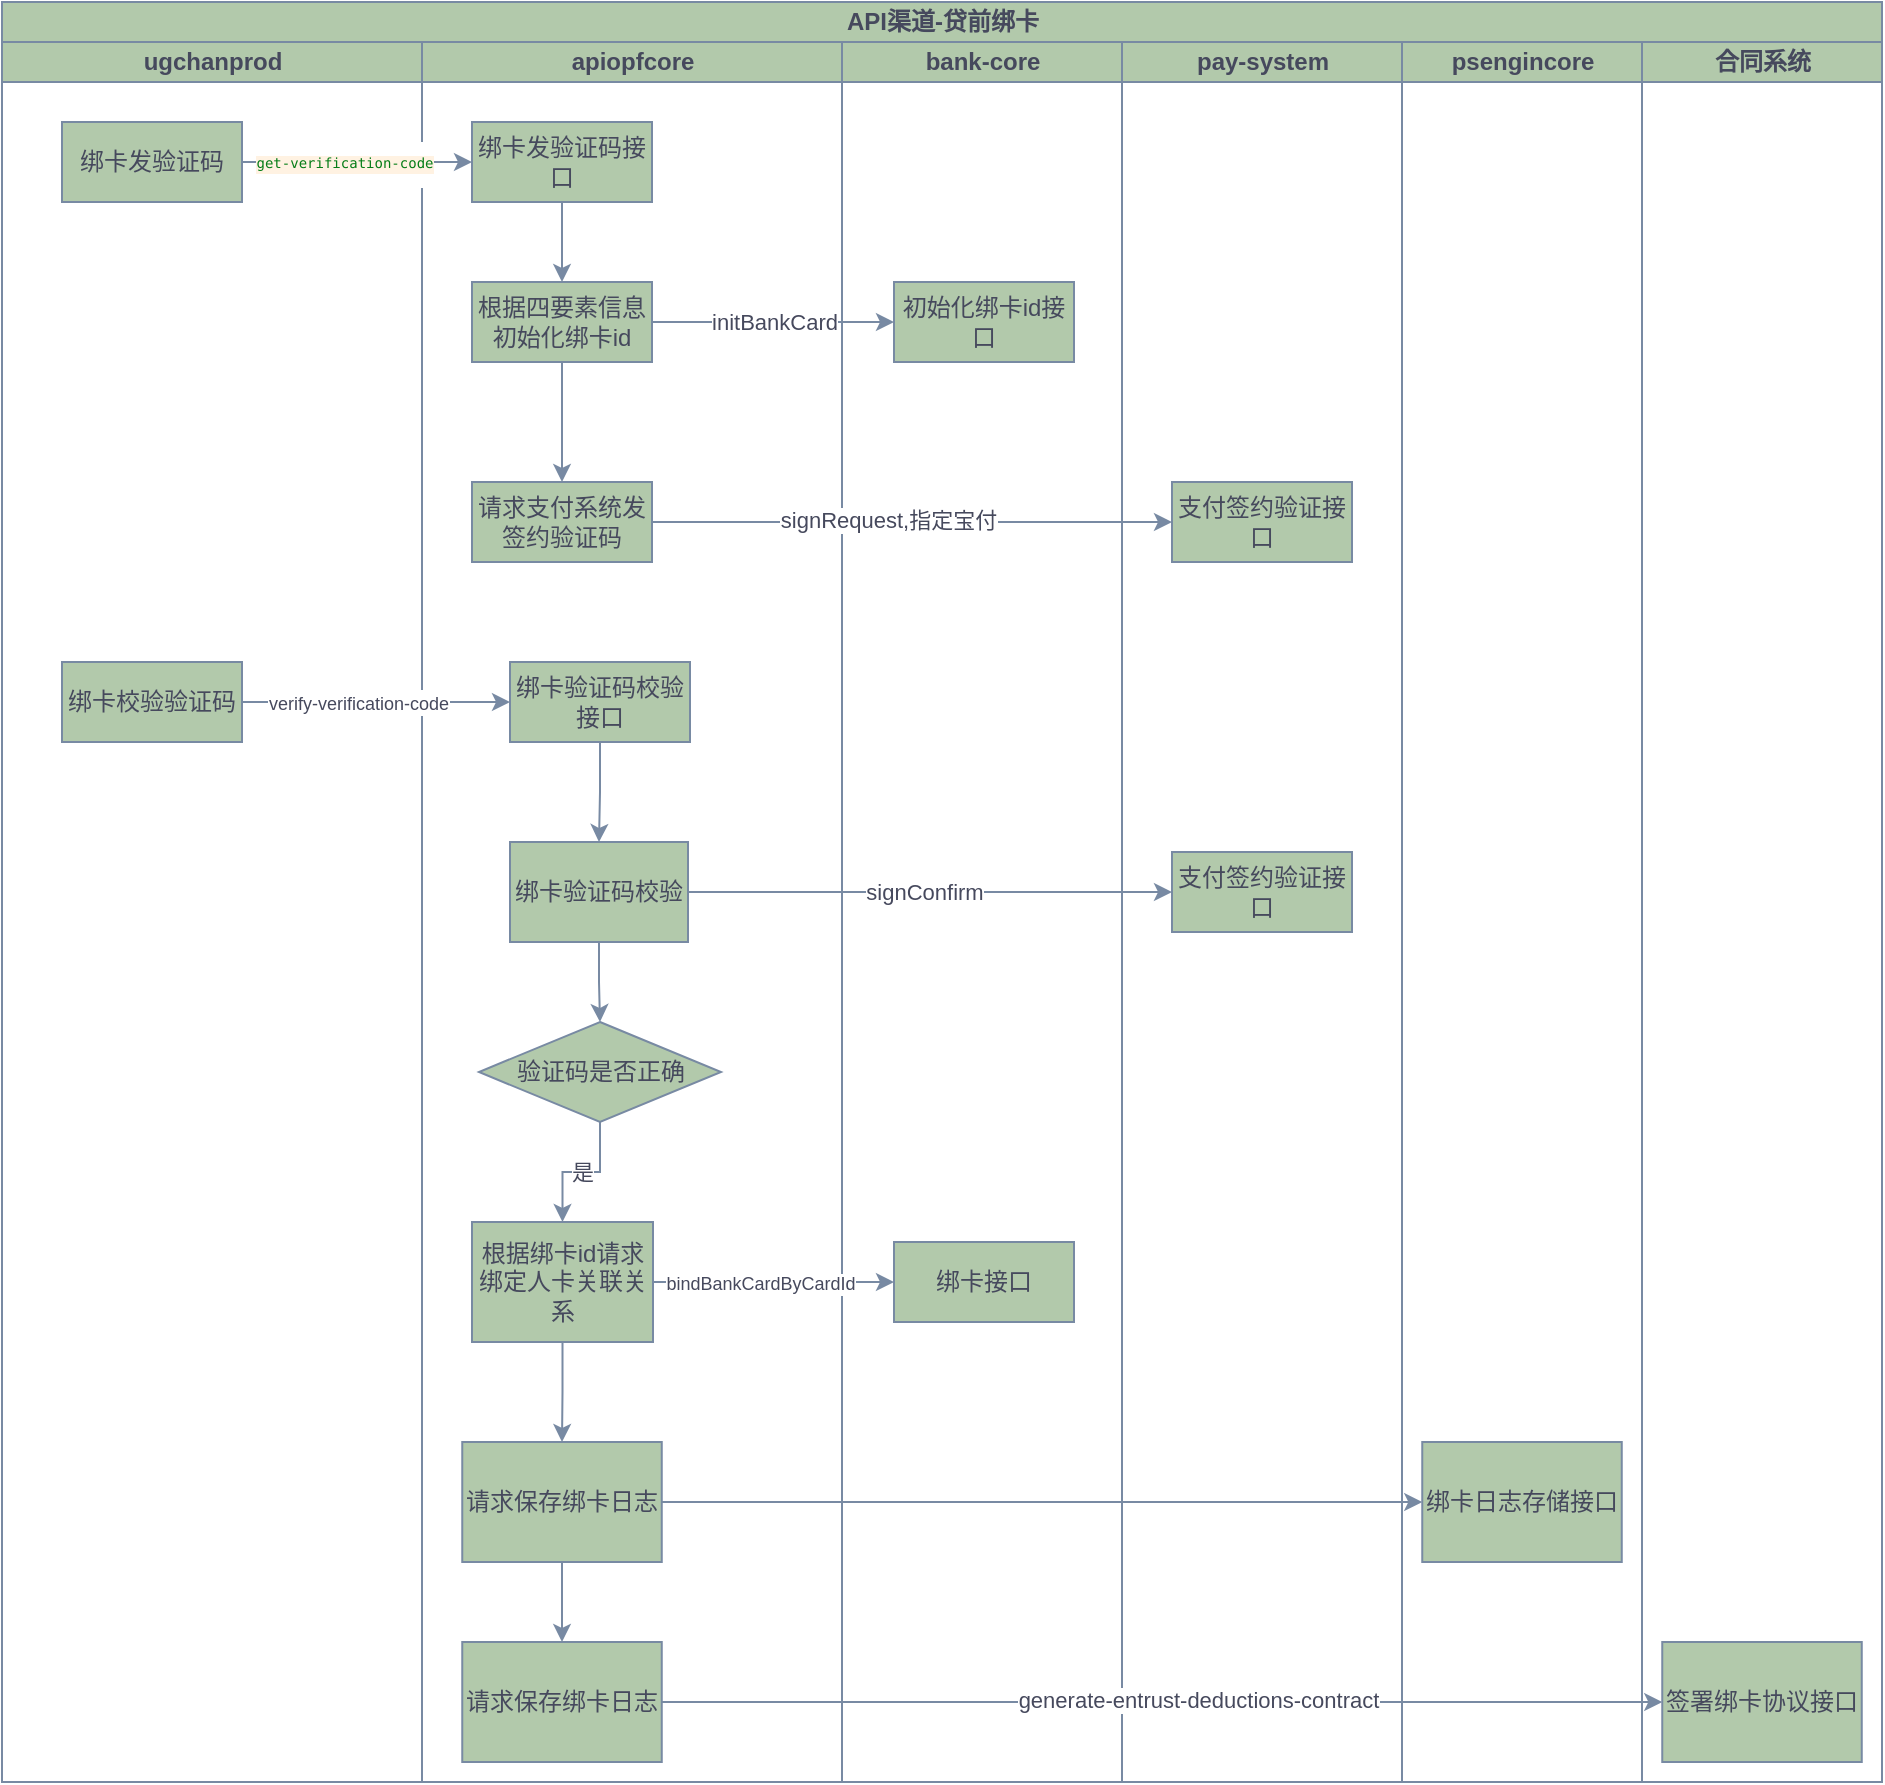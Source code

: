 <mxfile version="27.1.6">
  <diagram id="prtHgNgQTEPvFCAcTncT" name="Page-1">
    <mxGraphModel dx="978" dy="610" grid="1" gridSize="10" guides="1" tooltips="1" connect="1" arrows="1" fold="1" page="1" pageScale="1" pageWidth="827" pageHeight="1169" math="0" shadow="0">
      <root>
        <mxCell id="0" />
        <mxCell id="1" parent="0" />
        <mxCell id="zYVTBsQXzAoOFQJtITAH-1" value="API渠道-贷前绑卡" style="swimlane;childLayout=stackLayout;resizeParent=1;resizeParentMax=0;startSize=20;html=1;labelBackgroundColor=none;fillColor=#B2C9AB;strokeColor=#788AA3;fontColor=#46495D;" vertex="1" parent="1">
          <mxGeometry x="160" y="300" width="940" height="890" as="geometry" />
        </mxCell>
        <mxCell id="zYVTBsQXzAoOFQJtITAH-18" value="ugchanprod" style="swimlane;startSize=20;html=1;labelBackgroundColor=none;fillColor=#B2C9AB;strokeColor=#788AA3;fontColor=#46495D;" vertex="1" parent="zYVTBsQXzAoOFQJtITAH-1">
          <mxGeometry y="20" width="210" height="870" as="geometry" />
        </mxCell>
        <mxCell id="zYVTBsQXzAoOFQJtITAH-19" value="绑卡发验证码" style="rounded=0;whiteSpace=wrap;html=1;strokeColor=#788AA3;fontColor=#46495D;fillColor=#B2C9AB;" vertex="1" parent="zYVTBsQXzAoOFQJtITAH-18">
          <mxGeometry x="30" y="40" width="90" height="40" as="geometry" />
        </mxCell>
        <mxCell id="zYVTBsQXzAoOFQJtITAH-22" value="绑卡校验验证码" style="rounded=0;whiteSpace=wrap;html=1;strokeColor=#788AA3;fontColor=#46495D;fillColor=#B2C9AB;" vertex="1" parent="zYVTBsQXzAoOFQJtITAH-18">
          <mxGeometry x="30" y="310" width="90" height="40" as="geometry" />
        </mxCell>
        <mxCell id="zYVTBsQXzAoOFQJtITAH-2" value="apiopfcore" style="swimlane;startSize=20;html=1;labelBackgroundColor=none;fillColor=#B2C9AB;strokeColor=#788AA3;fontColor=#46495D;" vertex="1" parent="zYVTBsQXzAoOFQJtITAH-1">
          <mxGeometry x="210" y="20" width="210" height="870" as="geometry" />
        </mxCell>
        <mxCell id="zYVTBsQXzAoOFQJtITAH-8" value="" style="edgeStyle=orthogonalEdgeStyle;rounded=0;orthogonalLoop=1;jettySize=auto;html=1;strokeColor=#788AA3;fontColor=#46495D;fillColor=#B2C9AB;" edge="1" parent="zYVTBsQXzAoOFQJtITAH-2" source="zYVTBsQXzAoOFQJtITAH-6" target="zYVTBsQXzAoOFQJtITAH-7">
          <mxGeometry relative="1" as="geometry" />
        </mxCell>
        <mxCell id="zYVTBsQXzAoOFQJtITAH-6" value="绑卡发验证码接口" style="rounded=0;whiteSpace=wrap;html=1;strokeColor=#788AA3;fontColor=#46495D;fillColor=#B2C9AB;" vertex="1" parent="zYVTBsQXzAoOFQJtITAH-2">
          <mxGeometry x="25" y="40" width="90" height="40" as="geometry" />
        </mxCell>
        <mxCell id="zYVTBsQXzAoOFQJtITAH-14" value="" style="edgeStyle=orthogonalEdgeStyle;rounded=0;orthogonalLoop=1;jettySize=auto;html=1;strokeColor=#788AA3;fontColor=#46495D;fillColor=#B2C9AB;" edge="1" parent="zYVTBsQXzAoOFQJtITAH-2" source="zYVTBsQXzAoOFQJtITAH-7" target="zYVTBsQXzAoOFQJtITAH-13">
          <mxGeometry relative="1" as="geometry" />
        </mxCell>
        <mxCell id="zYVTBsQXzAoOFQJtITAH-7" value="&lt;div&gt;根据四要素信息&lt;/div&gt;初始化绑卡id" style="rounded=0;whiteSpace=wrap;html=1;strokeColor=#788AA3;fontColor=#46495D;fillColor=#B2C9AB;" vertex="1" parent="zYVTBsQXzAoOFQJtITAH-2">
          <mxGeometry x="25" y="120" width="90" height="40" as="geometry" />
        </mxCell>
        <mxCell id="zYVTBsQXzAoOFQJtITAH-13" value="&lt;div&gt;请求支付系统发签约验证码&lt;/div&gt;" style="rounded=0;whiteSpace=wrap;html=1;strokeColor=#788AA3;fontColor=#46495D;fillColor=#B2C9AB;" vertex="1" parent="zYVTBsQXzAoOFQJtITAH-2">
          <mxGeometry x="25" y="220" width="90" height="40" as="geometry" />
        </mxCell>
        <mxCell id="zYVTBsQXzAoOFQJtITAH-27" value="" style="edgeStyle=orthogonalEdgeStyle;rounded=0;orthogonalLoop=1;jettySize=auto;html=1;strokeColor=#788AA3;fontColor=#46495D;fillColor=#B2C9AB;" edge="1" parent="zYVTBsQXzAoOFQJtITAH-2" source="zYVTBsQXzAoOFQJtITAH-24" target="zYVTBsQXzAoOFQJtITAH-26">
          <mxGeometry relative="1" as="geometry" />
        </mxCell>
        <mxCell id="zYVTBsQXzAoOFQJtITAH-24" value="绑卡验证码校验接口" style="rounded=0;whiteSpace=wrap;html=1;strokeColor=#788AA3;fontColor=#46495D;fillColor=#B2C9AB;" vertex="1" parent="zYVTBsQXzAoOFQJtITAH-2">
          <mxGeometry x="44" y="310" width="90" height="40" as="geometry" />
        </mxCell>
        <mxCell id="zYVTBsQXzAoOFQJtITAH-32" value="" style="edgeStyle=orthogonalEdgeStyle;rounded=0;orthogonalLoop=1;jettySize=auto;html=1;strokeColor=#788AA3;fontColor=#46495D;fillColor=#B2C9AB;" edge="1" parent="zYVTBsQXzAoOFQJtITAH-2" source="zYVTBsQXzAoOFQJtITAH-26" target="zYVTBsQXzAoOFQJtITAH-31">
          <mxGeometry relative="1" as="geometry" />
        </mxCell>
        <mxCell id="zYVTBsQXzAoOFQJtITAH-26" value="绑卡验证码校验" style="whiteSpace=wrap;html=1;fillColor=#B2C9AB;strokeColor=#788AA3;fontColor=#46495D;rounded=0;" vertex="1" parent="zYVTBsQXzAoOFQJtITAH-2">
          <mxGeometry x="44" y="400" width="89" height="50" as="geometry" />
        </mxCell>
        <mxCell id="zYVTBsQXzAoOFQJtITAH-34" value="是" style="edgeStyle=orthogonalEdgeStyle;rounded=0;orthogonalLoop=1;jettySize=auto;html=1;strokeColor=#788AA3;fontColor=#46495D;fillColor=#B2C9AB;" edge="1" parent="zYVTBsQXzAoOFQJtITAH-2" source="zYVTBsQXzAoOFQJtITAH-31" target="zYVTBsQXzAoOFQJtITAH-33">
          <mxGeometry relative="1" as="geometry" />
        </mxCell>
        <mxCell id="zYVTBsQXzAoOFQJtITAH-31" value="验证码是否正确" style="rhombus;whiteSpace=wrap;html=1;fillColor=#B2C9AB;strokeColor=#788AA3;fontColor=#46495D;rounded=0;" vertex="1" parent="zYVTBsQXzAoOFQJtITAH-2">
          <mxGeometry x="28.5" y="490" width="121" height="50" as="geometry" />
        </mxCell>
        <mxCell id="zYVTBsQXzAoOFQJtITAH-41" value="" style="edgeStyle=orthogonalEdgeStyle;rounded=0;orthogonalLoop=1;jettySize=auto;html=1;strokeColor=#788AA3;fontColor=#46495D;fillColor=#B2C9AB;" edge="1" parent="zYVTBsQXzAoOFQJtITAH-2" source="zYVTBsQXzAoOFQJtITAH-33" target="zYVTBsQXzAoOFQJtITAH-40">
          <mxGeometry relative="1" as="geometry" />
        </mxCell>
        <mxCell id="zYVTBsQXzAoOFQJtITAH-33" value="根据绑卡id请求绑定人卡关联关系" style="whiteSpace=wrap;html=1;fillColor=#B2C9AB;strokeColor=#788AA3;fontColor=#46495D;rounded=0;" vertex="1" parent="zYVTBsQXzAoOFQJtITAH-2">
          <mxGeometry x="25" y="590" width="90.5" height="60" as="geometry" />
        </mxCell>
        <mxCell id="zYVTBsQXzAoOFQJtITAH-47" style="edgeStyle=orthogonalEdgeStyle;rounded=0;orthogonalLoop=1;jettySize=auto;html=1;entryX=0.5;entryY=0;entryDx=0;entryDy=0;strokeColor=#788AA3;fontColor=#46495D;fillColor=#B2C9AB;" edge="1" parent="zYVTBsQXzAoOFQJtITAH-2" source="zYVTBsQXzAoOFQJtITAH-40" target="zYVTBsQXzAoOFQJtITAH-46">
          <mxGeometry relative="1" as="geometry" />
        </mxCell>
        <mxCell id="zYVTBsQXzAoOFQJtITAH-40" value="请求保存绑卡日志" style="whiteSpace=wrap;html=1;fillColor=#B2C9AB;strokeColor=#788AA3;fontColor=#46495D;rounded=0;" vertex="1" parent="zYVTBsQXzAoOFQJtITAH-2">
          <mxGeometry x="20.13" y="700" width="99.75" height="60" as="geometry" />
        </mxCell>
        <mxCell id="zYVTBsQXzAoOFQJtITAH-46" value="请求保存绑卡日志" style="whiteSpace=wrap;html=1;fillColor=#B2C9AB;strokeColor=#788AA3;fontColor=#46495D;rounded=0;" vertex="1" parent="zYVTBsQXzAoOFQJtITAH-2">
          <mxGeometry x="20.13" y="800" width="99.75" height="60" as="geometry" />
        </mxCell>
        <mxCell id="zYVTBsQXzAoOFQJtITAH-3" value="bank-core" style="swimlane;startSize=20;html=1;labelBackgroundColor=none;fillColor=#B2C9AB;strokeColor=#788AA3;fontColor=#46495D;" vertex="1" parent="zYVTBsQXzAoOFQJtITAH-1">
          <mxGeometry x="420" y="20" width="140" height="870" as="geometry" />
        </mxCell>
        <mxCell id="zYVTBsQXzAoOFQJtITAH-10" value="初始化绑卡id接口" style="rounded=0;whiteSpace=wrap;html=1;strokeColor=#788AA3;fontColor=#46495D;fillColor=#B2C9AB;" vertex="1" parent="zYVTBsQXzAoOFQJtITAH-3">
          <mxGeometry x="26" y="120" width="90" height="40" as="geometry" />
        </mxCell>
        <mxCell id="zYVTBsQXzAoOFQJtITAH-37" value="绑卡接口" style="rounded=0;whiteSpace=wrap;html=1;strokeColor=#788AA3;fontColor=#46495D;fillColor=#B2C9AB;" vertex="1" parent="zYVTBsQXzAoOFQJtITAH-3">
          <mxGeometry x="26" y="600" width="90" height="40" as="geometry" />
        </mxCell>
        <mxCell id="zYVTBsQXzAoOFQJtITAH-4" value="pay-system" style="swimlane;startSize=20;html=1;labelBackgroundColor=none;fillColor=#B2C9AB;strokeColor=#788AA3;fontColor=#46495D;" vertex="1" parent="zYVTBsQXzAoOFQJtITAH-1">
          <mxGeometry x="560" y="20" width="140" height="870" as="geometry" />
        </mxCell>
        <mxCell id="zYVTBsQXzAoOFQJtITAH-15" value="&lt;div&gt;支付签约验证接口&lt;/div&gt;" style="rounded=0;whiteSpace=wrap;html=1;strokeColor=#788AA3;fontColor=#46495D;fillColor=#B2C9AB;" vertex="1" parent="zYVTBsQXzAoOFQJtITAH-4">
          <mxGeometry x="25" y="220" width="90" height="40" as="geometry" />
        </mxCell>
        <mxCell id="zYVTBsQXzAoOFQJtITAH-29" value="&lt;div&gt;支付签约验证接口&lt;/div&gt;" style="rounded=0;whiteSpace=wrap;html=1;strokeColor=#788AA3;fontColor=#46495D;fillColor=#B2C9AB;" vertex="1" parent="zYVTBsQXzAoOFQJtITAH-4">
          <mxGeometry x="25" y="405" width="90" height="40" as="geometry" />
        </mxCell>
        <mxCell id="zYVTBsQXzAoOFQJtITAH-5" value="psengincore" style="swimlane;startSize=20;html=1;labelBackgroundColor=none;fillColor=#B2C9AB;strokeColor=#788AA3;fontColor=#46495D;" vertex="1" parent="zYVTBsQXzAoOFQJtITAH-1">
          <mxGeometry x="700" y="20" width="120" height="870" as="geometry" />
        </mxCell>
        <mxCell id="zYVTBsQXzAoOFQJtITAH-42" value="绑卡日志存储接口" style="whiteSpace=wrap;html=1;fillColor=#B2C9AB;strokeColor=#788AA3;fontColor=#46495D;rounded=0;" vertex="1" parent="zYVTBsQXzAoOFQJtITAH-5">
          <mxGeometry x="10.13" y="700" width="99.75" height="60" as="geometry" />
        </mxCell>
        <mxCell id="zYVTBsQXzAoOFQJtITAH-44" value="合同系统" style="swimlane;startSize=20;html=1;labelBackgroundColor=none;fillColor=#B2C9AB;strokeColor=#788AA3;fontColor=#46495D;" vertex="1" parent="zYVTBsQXzAoOFQJtITAH-1">
          <mxGeometry x="820" y="20" width="120" height="870" as="geometry" />
        </mxCell>
        <mxCell id="zYVTBsQXzAoOFQJtITAH-45" value="签署绑卡协议接口" style="whiteSpace=wrap;html=1;fillColor=#B2C9AB;strokeColor=#788AA3;fontColor=#46495D;rounded=0;" vertex="1" parent="zYVTBsQXzAoOFQJtITAH-44">
          <mxGeometry x="10.13" y="800" width="99.75" height="60" as="geometry" />
        </mxCell>
        <mxCell id="zYVTBsQXzAoOFQJtITAH-11" style="edgeStyle=orthogonalEdgeStyle;rounded=0;orthogonalLoop=1;jettySize=auto;html=1;entryX=0;entryY=0.5;entryDx=0;entryDy=0;strokeColor=#788AA3;fontColor=#46495D;fillColor=#B2C9AB;" edge="1" parent="zYVTBsQXzAoOFQJtITAH-1" source="zYVTBsQXzAoOFQJtITAH-7" target="zYVTBsQXzAoOFQJtITAH-10">
          <mxGeometry relative="1" as="geometry" />
        </mxCell>
        <mxCell id="zYVTBsQXzAoOFQJtITAH-12" value="initBankCard" style="edgeLabel;html=1;align=center;verticalAlign=middle;resizable=0;points=[];strokeColor=#788AA3;fontColor=#46495D;fillColor=#B2C9AB;" vertex="1" connectable="0" parent="zYVTBsQXzAoOFQJtITAH-11">
          <mxGeometry x="-0.183" y="1" relative="1" as="geometry">
            <mxPoint x="11" y="1" as="offset" />
          </mxGeometry>
        </mxCell>
        <mxCell id="zYVTBsQXzAoOFQJtITAH-16" style="edgeStyle=orthogonalEdgeStyle;rounded=0;orthogonalLoop=1;jettySize=auto;html=1;entryX=0;entryY=0.5;entryDx=0;entryDy=0;strokeColor=#788AA3;fontColor=#46495D;fillColor=#B2C9AB;" edge="1" parent="zYVTBsQXzAoOFQJtITAH-1" source="zYVTBsQXzAoOFQJtITAH-13" target="zYVTBsQXzAoOFQJtITAH-15">
          <mxGeometry relative="1" as="geometry" />
        </mxCell>
        <mxCell id="zYVTBsQXzAoOFQJtITAH-17" value="signRequest,指定宝付" style="edgeLabel;html=1;align=center;verticalAlign=middle;resizable=0;points=[];strokeColor=#788AA3;fontColor=#46495D;fillColor=#B2C9AB;" vertex="1" connectable="0" parent="zYVTBsQXzAoOFQJtITAH-16">
          <mxGeometry x="-0.091" y="1" relative="1" as="geometry">
            <mxPoint as="offset" />
          </mxGeometry>
        </mxCell>
        <mxCell id="zYVTBsQXzAoOFQJtITAH-20" style="edgeStyle=orthogonalEdgeStyle;rounded=0;orthogonalLoop=1;jettySize=auto;html=1;entryX=0;entryY=0.5;entryDx=0;entryDy=0;strokeColor=#788AA3;fontColor=#46495D;fillColor=#B2C9AB;" edge="1" parent="zYVTBsQXzAoOFQJtITAH-1" source="zYVTBsQXzAoOFQJtITAH-19" target="zYVTBsQXzAoOFQJtITAH-6">
          <mxGeometry relative="1" as="geometry" />
        </mxCell>
        <mxCell id="zYVTBsQXzAoOFQJtITAH-21" value="&lt;div style=&quot;background-color:#fff2e2;color:#080808&quot;&gt;&lt;pre style=&quot;font-family: &amp;quot;JetBrains Mono&amp;quot;, monospace;&quot;&gt;&lt;span style=&quot;color:#067d17;&quot;&gt;get-verification-code&lt;/span&gt;&lt;/pre&gt;&lt;/div&gt;" style="edgeLabel;html=1;align=center;verticalAlign=middle;resizable=0;points=[];strokeColor=#788AA3;fontColor=#46495D;fillColor=#B2C9AB;fontSize=7;" vertex="1" connectable="0" parent="zYVTBsQXzAoOFQJtITAH-20">
          <mxGeometry x="-0.116" y="-1" relative="1" as="geometry">
            <mxPoint as="offset" />
          </mxGeometry>
        </mxCell>
        <mxCell id="zYVTBsQXzAoOFQJtITAH-23" style="edgeStyle=orthogonalEdgeStyle;rounded=0;orthogonalLoop=1;jettySize=auto;html=1;strokeColor=#788AA3;fontColor=#46495D;fillColor=#B2C9AB;entryX=0;entryY=0.5;entryDx=0;entryDy=0;" edge="1" parent="zYVTBsQXzAoOFQJtITAH-1" source="zYVTBsQXzAoOFQJtITAH-22" target="zYVTBsQXzAoOFQJtITAH-24">
          <mxGeometry relative="1" as="geometry">
            <mxPoint x="230" y="350" as="targetPoint" />
          </mxGeometry>
        </mxCell>
        <mxCell id="zYVTBsQXzAoOFQJtITAH-25" value="&lt;font style=&quot;font-size: 9px;&quot;&gt;verify-verification-code&lt;/font&gt;" style="edgeLabel;html=1;align=center;verticalAlign=middle;resizable=0;points=[];strokeColor=#788AA3;fontColor=#46495D;fillColor=#B2C9AB;" vertex="1" connectable="0" parent="zYVTBsQXzAoOFQJtITAH-23">
          <mxGeometry x="-0.205" y="2" relative="1" as="geometry">
            <mxPoint x="4" y="2" as="offset" />
          </mxGeometry>
        </mxCell>
        <mxCell id="zYVTBsQXzAoOFQJtITAH-28" style="edgeStyle=orthogonalEdgeStyle;rounded=0;orthogonalLoop=1;jettySize=auto;html=1;strokeColor=#788AA3;fontColor=#46495D;fillColor=#B2C9AB;entryX=0;entryY=0.5;entryDx=0;entryDy=0;" edge="1" parent="zYVTBsQXzAoOFQJtITAH-1" source="zYVTBsQXzAoOFQJtITAH-26" target="zYVTBsQXzAoOFQJtITAH-29">
          <mxGeometry relative="1" as="geometry">
            <mxPoint x="580" y="445" as="targetPoint" />
          </mxGeometry>
        </mxCell>
        <mxCell id="zYVTBsQXzAoOFQJtITAH-30" value="signConfirm" style="edgeLabel;html=1;align=center;verticalAlign=middle;resizable=0;points=[];strokeColor=#788AA3;fontColor=#46495D;fillColor=#B2C9AB;" vertex="1" connectable="0" parent="zYVTBsQXzAoOFQJtITAH-28">
          <mxGeometry x="-0.024" relative="1" as="geometry">
            <mxPoint as="offset" />
          </mxGeometry>
        </mxCell>
        <mxCell id="zYVTBsQXzAoOFQJtITAH-38" style="edgeStyle=orthogonalEdgeStyle;rounded=0;orthogonalLoop=1;jettySize=auto;html=1;entryX=0;entryY=0.5;entryDx=0;entryDy=0;strokeColor=#788AA3;fontColor=#46495D;fillColor=#B2C9AB;" edge="1" parent="zYVTBsQXzAoOFQJtITAH-1" source="zYVTBsQXzAoOFQJtITAH-33" target="zYVTBsQXzAoOFQJtITAH-37">
          <mxGeometry relative="1" as="geometry" />
        </mxCell>
        <mxCell id="zYVTBsQXzAoOFQJtITAH-39" value="bindBankCardByCardId" style="edgeLabel;html=1;align=center;verticalAlign=middle;resizable=0;points=[];strokeColor=#788AA3;fontColor=#46495D;fillColor=#B2C9AB;fontSize=9;" vertex="1" connectable="0" parent="zYVTBsQXzAoOFQJtITAH-38">
          <mxGeometry x="-0.115" y="-1" relative="1" as="geometry">
            <mxPoint as="offset" />
          </mxGeometry>
        </mxCell>
        <mxCell id="zYVTBsQXzAoOFQJtITAH-43" style="edgeStyle=orthogonalEdgeStyle;rounded=0;orthogonalLoop=1;jettySize=auto;html=1;strokeColor=#788AA3;fontColor=#46495D;fillColor=#B2C9AB;" edge="1" parent="zYVTBsQXzAoOFQJtITAH-1" source="zYVTBsQXzAoOFQJtITAH-40" target="zYVTBsQXzAoOFQJtITAH-42">
          <mxGeometry relative="1" as="geometry" />
        </mxCell>
        <mxCell id="zYVTBsQXzAoOFQJtITAH-48" style="edgeStyle=orthogonalEdgeStyle;rounded=0;orthogonalLoop=1;jettySize=auto;html=1;entryX=0;entryY=0.5;entryDx=0;entryDy=0;strokeColor=#788AA3;fontColor=#46495D;fillColor=#B2C9AB;" edge="1" parent="zYVTBsQXzAoOFQJtITAH-1" source="zYVTBsQXzAoOFQJtITAH-46" target="zYVTBsQXzAoOFQJtITAH-45">
          <mxGeometry relative="1" as="geometry" />
        </mxCell>
        <mxCell id="zYVTBsQXzAoOFQJtITAH-49" value="generate-entrust-deductions-contract" style="edgeLabel;html=1;align=center;verticalAlign=middle;resizable=0;points=[];strokeColor=#788AA3;fontColor=#46495D;fillColor=#B2C9AB;" vertex="1" connectable="0" parent="zYVTBsQXzAoOFQJtITAH-48">
          <mxGeometry x="0.069" y="1" relative="1" as="geometry">
            <mxPoint as="offset" />
          </mxGeometry>
        </mxCell>
      </root>
    </mxGraphModel>
  </diagram>
</mxfile>
